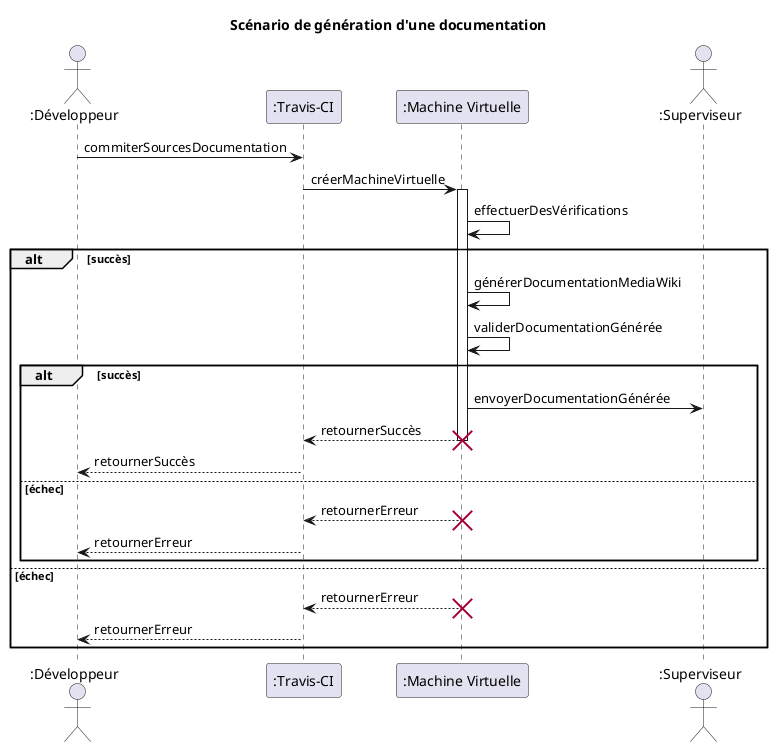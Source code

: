 @startuml

title Scénario de génération d'une documentation

actor ":Développeur" as D

participant ":Travis-CI" as T
participant ":Machine Virtuelle" as V

actor ":Superviseur" as S

D->T: commiterSourcesDocumentation

T->V: créerMachineVirtuelle
activate V

V->V: effectuerDesVérifications

alt succès

	V->V: générerDocumentationMediaWiki
	V->V: validerDocumentationGénérée
	
	alt succès
	
		V->S: envoyerDocumentationGénérée
		V-->T: retournerSuccès
		destroy V
		T-->D: retournerSuccès
	
	else échec
	
		V-->T: retournerErreur
		destroy V
		T-->D: retournerErreur
	
	end
	
else échec

	V-->T: retournerErreur
	destroy V
	T-->D: retournerErreur
	
end

@enduml